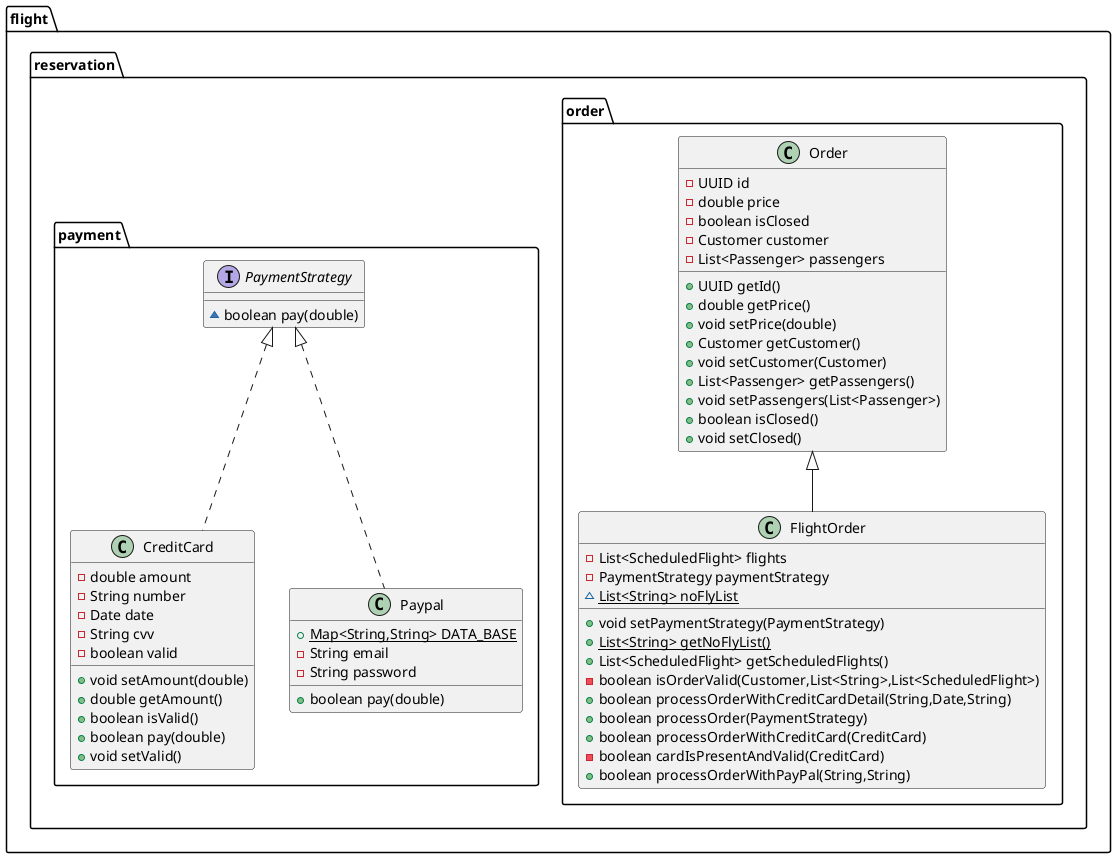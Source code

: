@startuml
class flight.reservation.order.FlightOrder {
- List<ScheduledFlight> flights
- PaymentStrategy paymentStrategy
~ {static} List<String> noFlyList
+ void setPaymentStrategy(PaymentStrategy)
+ {static} List<String> getNoFlyList()
+ List<ScheduledFlight> getScheduledFlights()
- boolean isOrderValid(Customer,List<String>,List<ScheduledFlight>)
+ boolean processOrderWithCreditCardDetail(String,Date,String)
+ boolean processOrder(PaymentStrategy)
+ boolean processOrderWithCreditCard(CreditCard)
- boolean cardIsPresentAndValid(CreditCard)
+ boolean processOrderWithPayPal(String,String)
}


class flight.reservation.payment.CreditCard {
- double amount
- String number
- Date date
- String cvv
- boolean valid
+ void setAmount(double)
+ double getAmount()
+ boolean isValid()
+ boolean pay(double)
+ void setValid()
}


interface flight.reservation.payment.PaymentStrategy {
~ boolean pay(double)
}

class flight.reservation.order.Order {
- UUID id
- double price
- boolean isClosed
- Customer customer
- List<Passenger> passengers
+ UUID getId()
+ double getPrice()
+ void setPrice(double)
+ Customer getCustomer()
+ void setCustomer(Customer)
+ List<Passenger> getPassengers()
+ void setPassengers(List<Passenger>)
+ boolean isClosed()
+ void setClosed()
}


class flight.reservation.payment.Paypal {
+ {static} Map<String,String> DATA_BASE
- String email
- String password
+ boolean pay(double)
}




flight.reservation.order.Order <|-- flight.reservation.order.FlightOrder
flight.reservation.payment.PaymentStrategy <|.. flight.reservation.payment.CreditCard
flight.reservation.payment.PaymentStrategy <|.. flight.reservation.payment.Paypal
@enduml